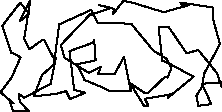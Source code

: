 unitsize(0.001cm);
// 30078.7
draw((2995,264)--(3452,637));
draw((3452,637)--(3023,871));
draw((3023,871)--(2901,920));
draw((2901,920)--(2834,1512));
draw((2834,1512)--(3007,1524));
draw((3007,1524)--(3332,1049));
draw((3332,1049)--(3535,1112));
draw((3535,1112)--(3868,697));
draw((3868,697)--(3946,459));
draw((3946,459)--(3935,540));
draw((3935,540)--(3599,514));
draw((3599,514)--(3766,154));
draw((3766,154)--(3538,125));
draw((3538,125)--(3503,301));
draw((3503,301)--(3600,459));
draw((3600,459)--(3642,699));
draw((3642,699)--(3918,1217));
draw((3918,1217)--(3805,1619));
draw((3805,1619)--(3786,1862));
draw((3786,1862)--(3220,1945));
draw((3220,1945)--(3248,1906));
draw((3248,1906)--(3373,1902));
draw((3373,1902)--(2927,1777));
draw((2927,1777)--(2374,1944));
draw((2374,1944)--(2214,1977));
draw((2214,1977)--(2028,1736));
draw((2028,1736)--(2050,1833));
draw((2050,1833)--(1787,1902));
draw((1787,1902)--(1994,1852));
draw((1994,1852)--(1623,1723));
draw((1623,1723)--(1632,1742));
draw((1632,1742)--(1109,1196));
draw((1109,1196)--(1179,969));
draw((1179,969)--(1604,706));
draw((1604,706)--(1819,814));
draw((1819,814)--(1766,692));
draw((1766,692)--(1766,678));
draw((1766,678)--(2067,694));
draw((2067,694)--(2223,990));
draw((2223,990)--(2347,388));
draw((2347,388)--(1962,389));
draw((1962,389)--(1828,456));
draw((1828,456)--(1529,581));
draw((1529,581)--(1393,859));
draw((1393,859)--(1725,927));
draw((1725,927)--(1699,1294));
draw((1699,1294)--(1677,1238));
draw((1677,1238)--(1264,1090));
draw((1264,1090)--(1346,408));
draw((1346,408)--(1541,354));
draw((1541,354)--(1272,246));
draw((1272,246)--(1203,385));
draw((1203,385)--(1017,333));
draw((1017,333)--(634,294));
draw((634,294)--(781,670));
draw((781,670)--(981,848));
draw((981,848)--(997,942));
draw((997,942)--(811,1295));
draw((811,1295)--(778,1282));
draw((778,1282)--(555,1121));
draw((555,1121)--(464,1302));
draw((464,1302)--(571,1982));
draw((571,1982)--(386,1616));
draw((386,1616)--(555,1753));
draw((555,1753)--(394,1944));
draw((394,1944)--(149,1629));
draw((149,1629)--(80,1533));
draw((80,1533)--(235,1059));
draw((235,1059)--(241,1069));
draw((241,1069)--(401,980));
draw((401,980)--(240,619));
draw((240,619)--(47,363));
draw((47,363)--(278,165));
draw((278,165)--(202,233));
draw((202,233)--(264,36));
draw((264,36)--(547,25));
draw((547,25)--(387,199));
draw((387,199)--(366,339));
draw((366,339)--(460,267));
draw((460,267)--(931,512));
draw((931,512)--(1021,962));
draw((1021,962)--(1009,1001));
draw((1009,1001)--(1082,1561));
draw((1082,1561)--(1646,1817));
draw((1646,1817)--(1768,1578));
draw((1768,1578)--(2221,1578));
draw((2221,1578)--(2356,1568));
draw((2356,1568)--(2740,1101));
draw((2740,1101)--(2982,949));
draw((2982,949)--(3060,781));
draw((3060,781)--(2993,624));
draw((2993,624)--(2944,632));
draw((2944,632)--(2658,360));
draw((2658,360)--(2597,349));
draw((2597,349)--(2334,523));
draw((2334,523)--(2581,121));
draw((2581,121)--(2656,128));
draw((2656,128)--(2592,248));
draw((2592,248)--(3062,329));
draw((3062,329)--(2995,264));
